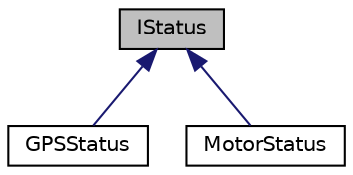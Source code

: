digraph "IStatus"
{
  edge [fontname="Helvetica",fontsize="10",labelfontname="Helvetica",labelfontsize="10"];
  node [fontname="Helvetica",fontsize="10",shape=record];
  Node0 [label="IStatus",height=0.2,width=0.4,color="black", fillcolor="grey75", style="filled", fontcolor="black"];
  Node0 -> Node1 [dir="back",color="midnightblue",fontsize="10",style="solid",fontname="Helvetica"];
  Node1 [label="GPSStatus",height=0.2,width=0.4,color="black", fillcolor="white", style="filled",URL="$class_g_p_s_status.html"];
  Node0 -> Node2 [dir="back",color="midnightblue",fontsize="10",style="solid",fontname="Helvetica"];
  Node2 [label="MotorStatus",height=0.2,width=0.4,color="black", fillcolor="white", style="filled",URL="$class_motor_status.html"];
}
